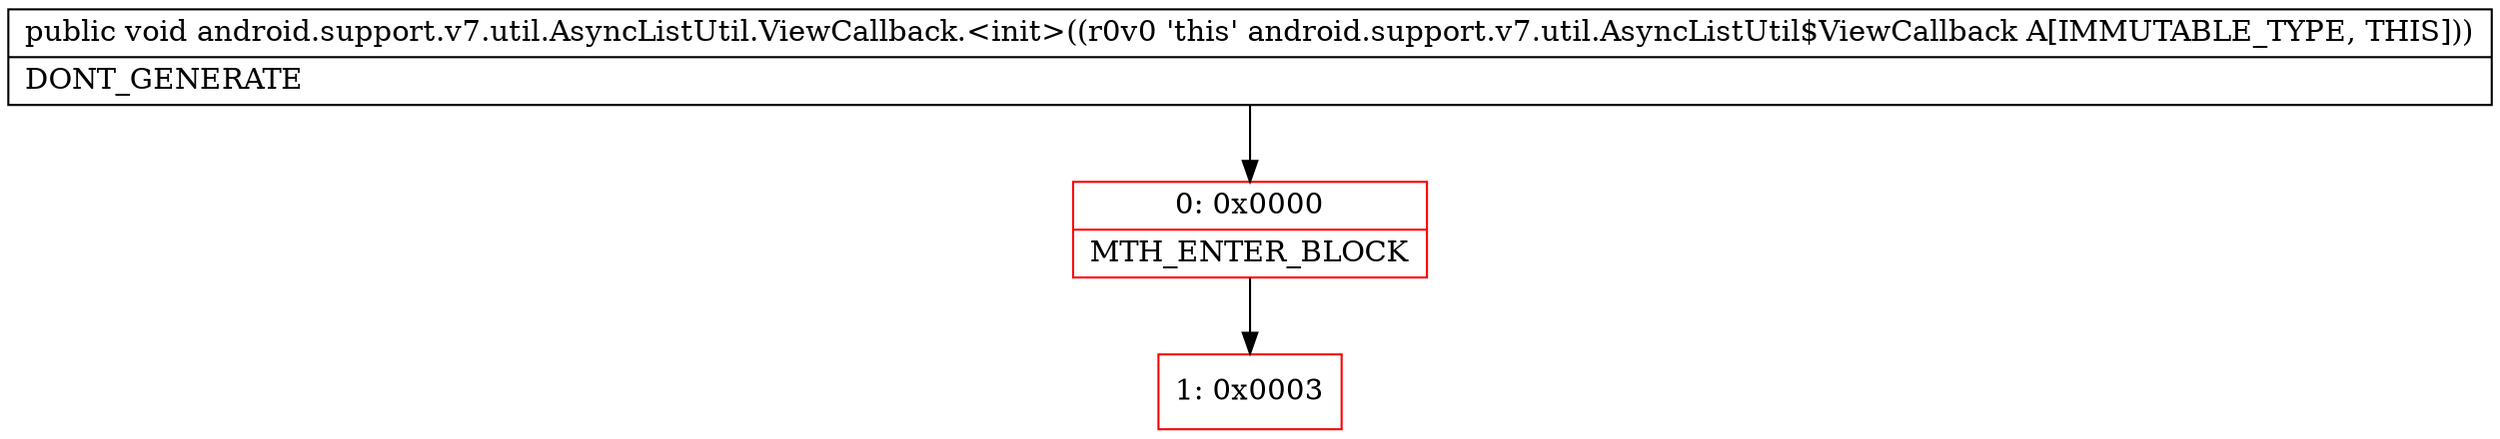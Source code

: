 digraph "CFG forandroid.support.v7.util.AsyncListUtil.ViewCallback.\<init\>()V" {
subgraph cluster_Region_1714036979 {
label = "R(0)";
node [shape=record,color=blue];
}
Node_0 [shape=record,color=red,label="{0\:\ 0x0000|MTH_ENTER_BLOCK\l}"];
Node_1 [shape=record,color=red,label="{1\:\ 0x0003}"];
MethodNode[shape=record,label="{public void android.support.v7.util.AsyncListUtil.ViewCallback.\<init\>((r0v0 'this' android.support.v7.util.AsyncListUtil$ViewCallback A[IMMUTABLE_TYPE, THIS]))  | DONT_GENERATE\l}"];
MethodNode -> Node_0;
Node_0 -> Node_1;
}

